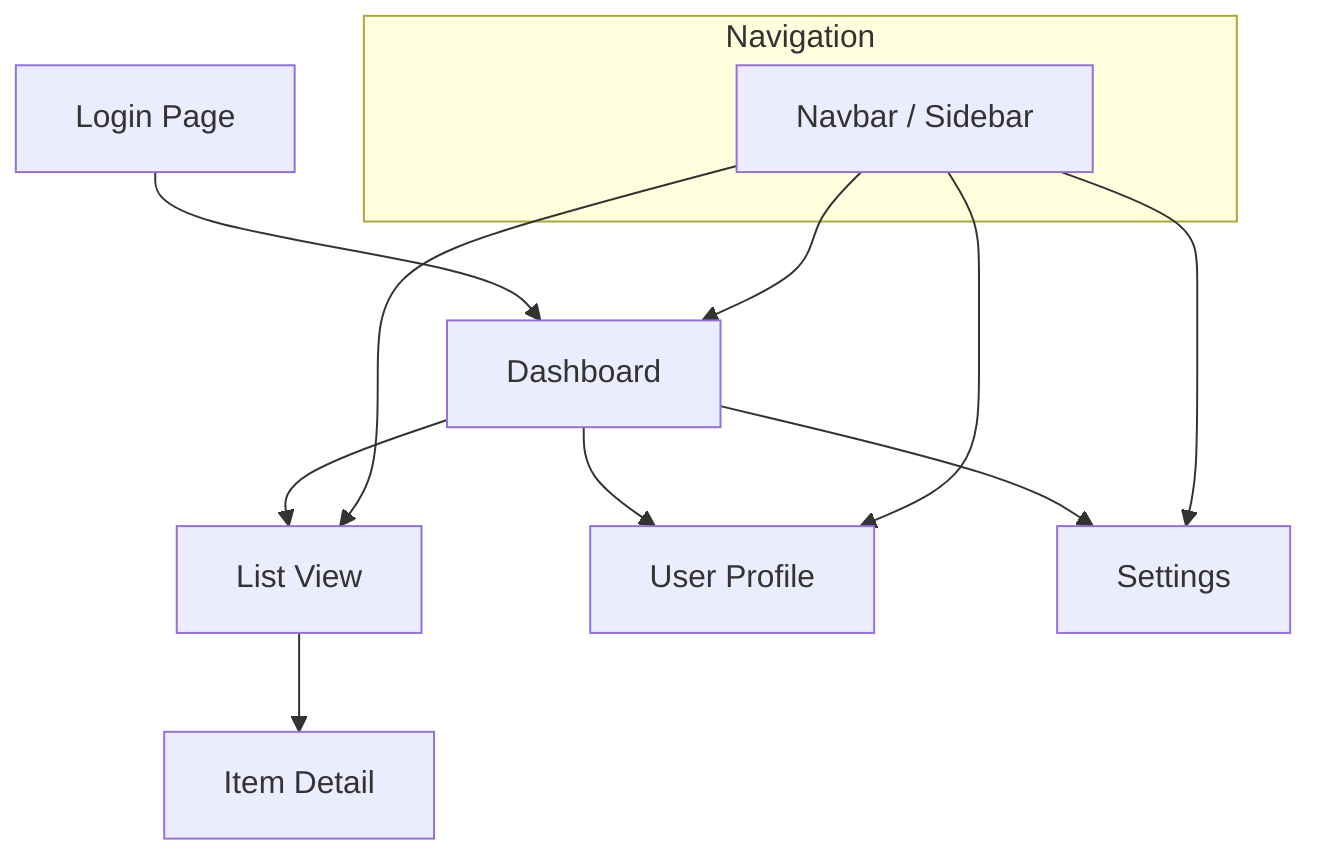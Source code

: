 graph TD
    A[Login Page] --> B[Dashboard]
    B --> C[List View]
    C --> D[Item Detail]
    B --> E[User Profile]
    B --> F[Settings]
    subgraph Navigation
        G[Navbar / Sidebar]
    end
    G --> B
    G --> C
    G --> E
    G --> F